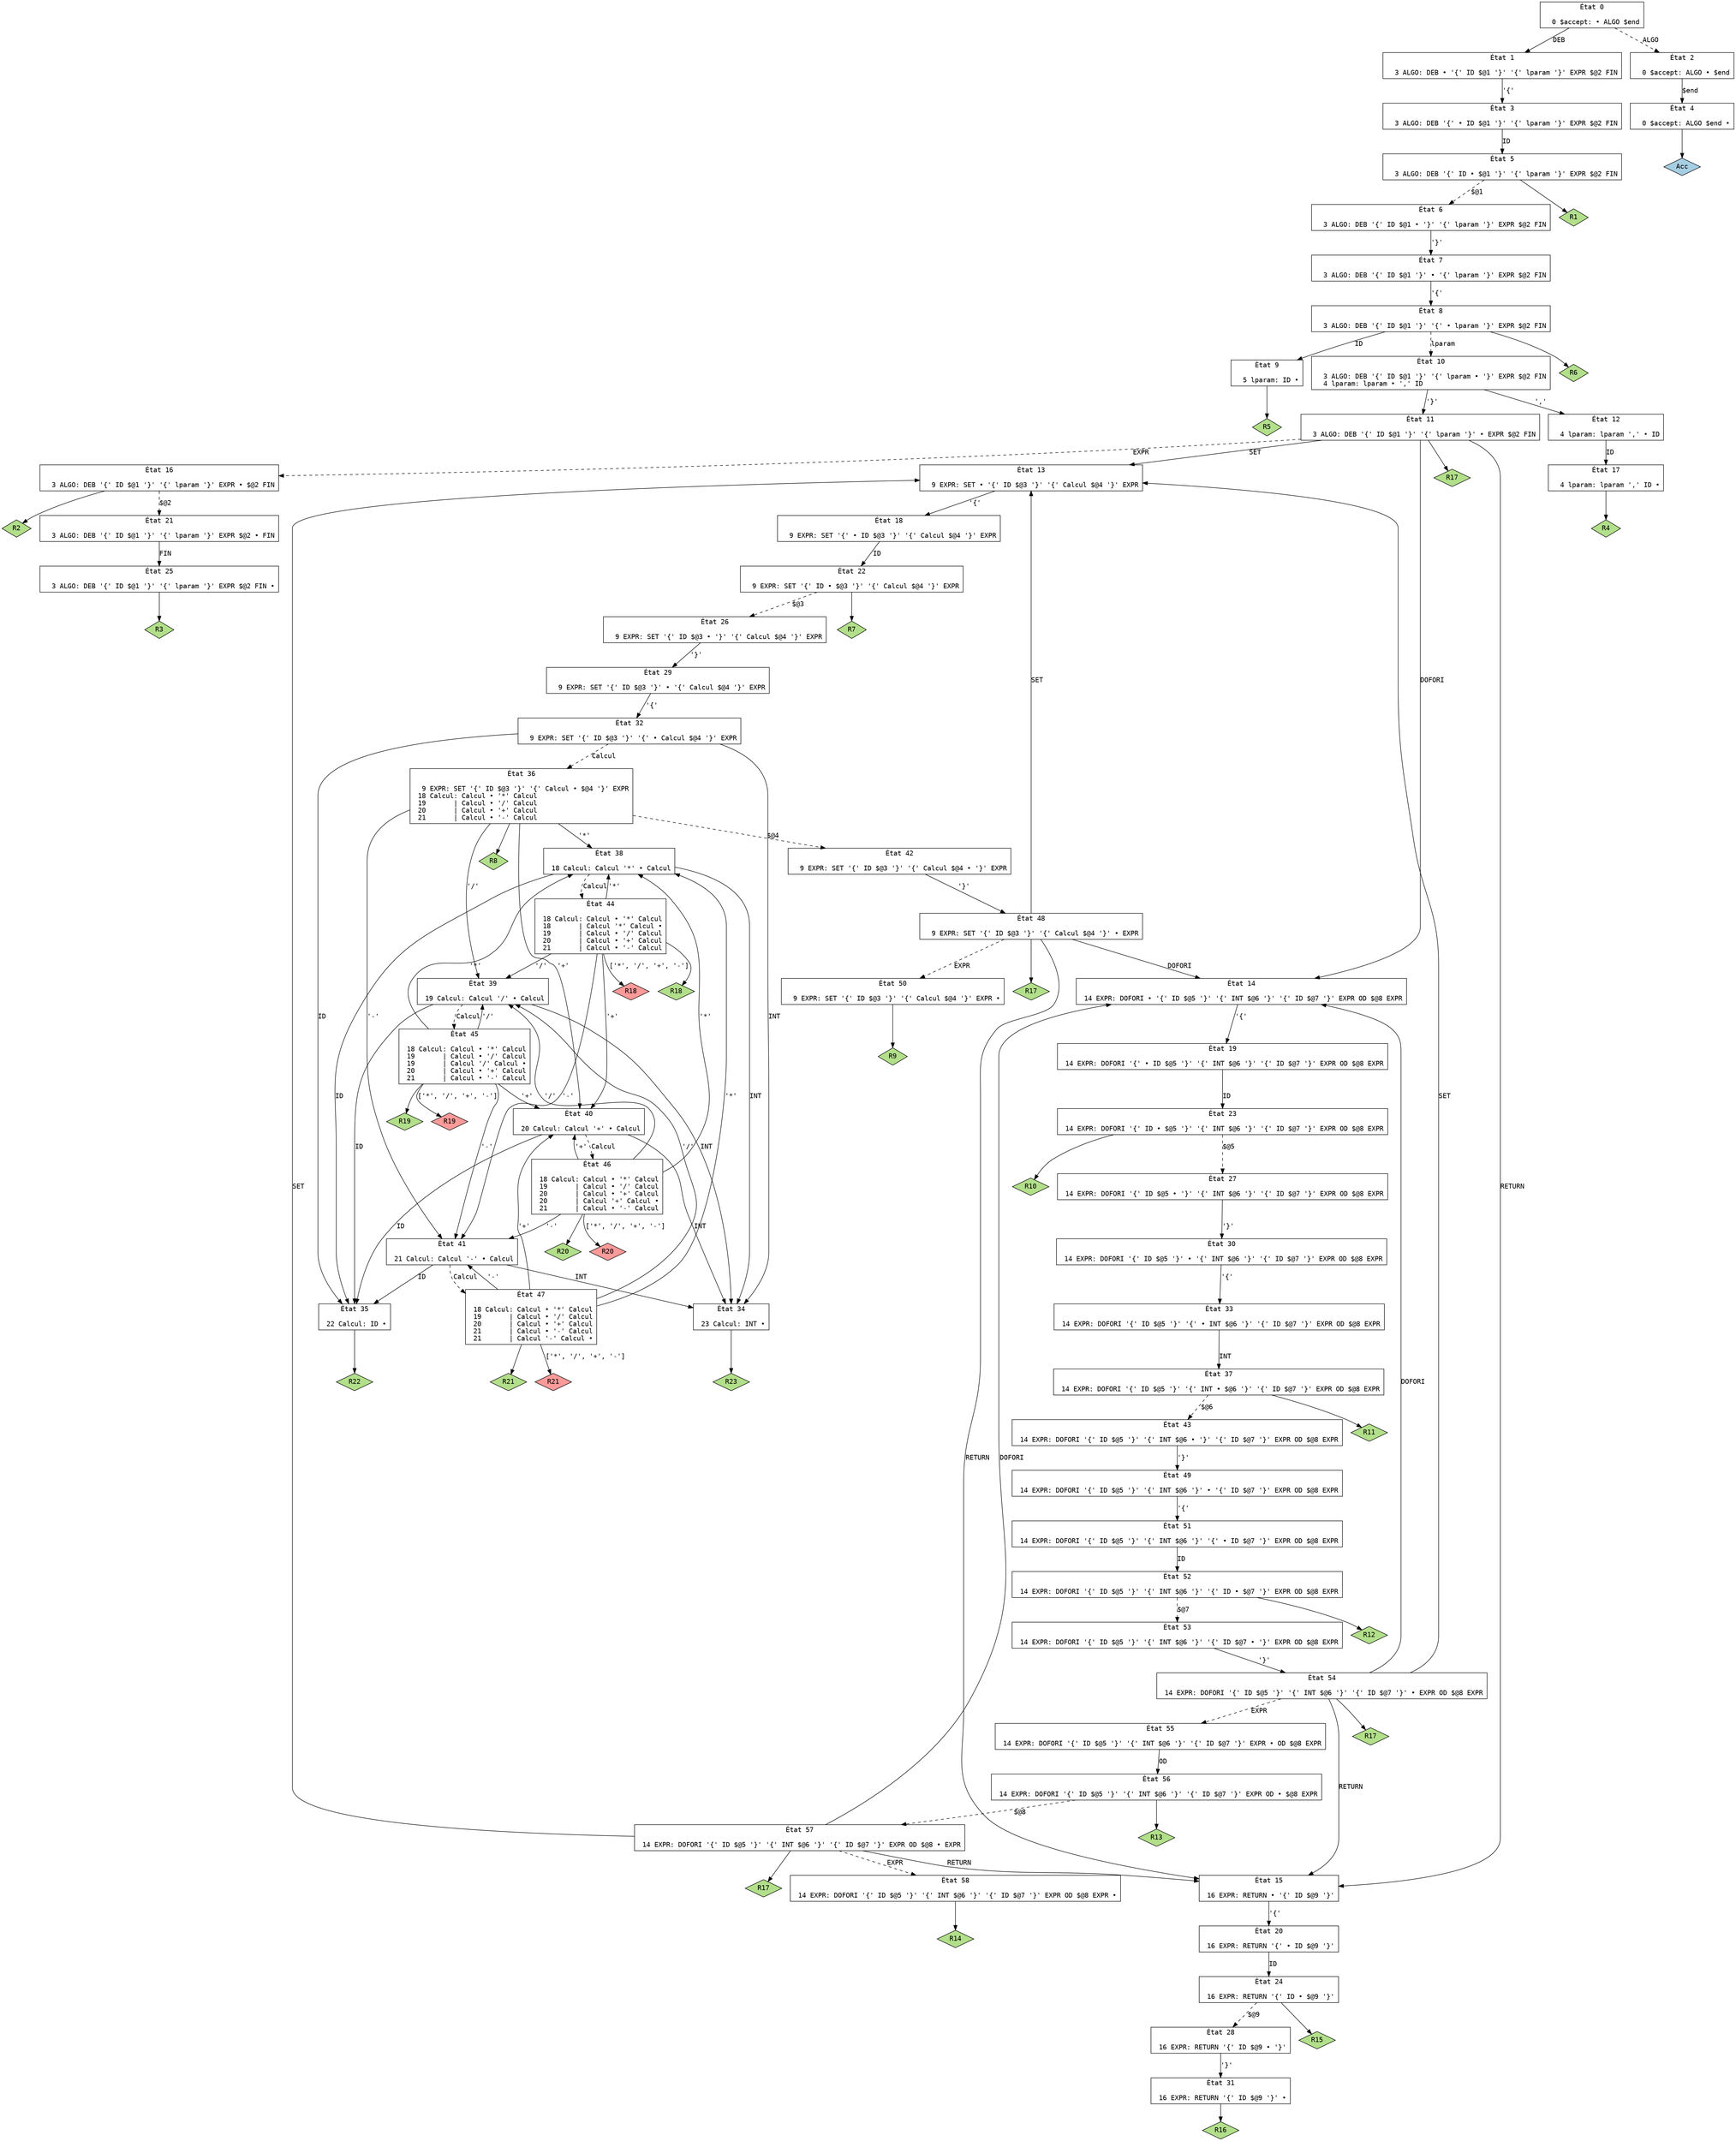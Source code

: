 // Produit par GNU Bison 3.8.2.
// Rapporter les bugs à <bug-bison@gnu.org>.
// Page d'accueil: <https://www.gnu.org/software/bison/>.

digraph "puissance.y"
{
  node [fontname = courier, shape = box, colorscheme = paired6]
  edge [fontname = courier]

  0 [label="État 0\n\l  0 $accept: • ALGO $end\l"]
  0 -> 1 [style=solid label="DEB"]
  0 -> 2 [style=dashed label="ALGO"]
  1 [label="État 1\n\l  3 ALGO: DEB • '{' ID $@1 '}' '{' lparam '}' EXPR $@2 FIN\l"]
  1 -> 3 [style=solid label="'{'"]
  2 [label="État 2\n\l  0 $accept: ALGO • $end\l"]
  2 -> 4 [style=solid label="$end"]
  3 [label="État 3\n\l  3 ALGO: DEB '{' • ID $@1 '}' '{' lparam '}' EXPR $@2 FIN\l"]
  3 -> 5 [style=solid label="ID"]
  4 [label="État 4\n\l  0 $accept: ALGO $end •\l"]
  4 -> "4R0" [style=solid]
 "4R0" [label="Acc", fillcolor=1, shape=diamond, style=filled]
  5 [label="État 5\n\l  3 ALGO: DEB '{' ID • $@1 '}' '{' lparam '}' EXPR $@2 FIN\l"]
  5 -> 6 [style=dashed label="$@1"]
  5 -> "5R1" [style=solid]
 "5R1" [label="R1", fillcolor=3, shape=diamond, style=filled]
  6 [label="État 6\n\l  3 ALGO: DEB '{' ID $@1 • '}' '{' lparam '}' EXPR $@2 FIN\l"]
  6 -> 7 [style=solid label="'}'"]
  7 [label="État 7\n\l  3 ALGO: DEB '{' ID $@1 '}' • '{' lparam '}' EXPR $@2 FIN\l"]
  7 -> 8 [style=solid label="'{'"]
  8 [label="État 8\n\l  3 ALGO: DEB '{' ID $@1 '}' '{' • lparam '}' EXPR $@2 FIN\l"]
  8 -> 9 [style=solid label="ID"]
  8 -> 10 [style=dashed label="lparam"]
  8 -> "8R6" [style=solid]
 "8R6" [label="R6", fillcolor=3, shape=diamond, style=filled]
  9 [label="État 9\n\l  5 lparam: ID •\l"]
  9 -> "9R5" [style=solid]
 "9R5" [label="R5", fillcolor=3, shape=diamond, style=filled]
  10 [label="État 10\n\l  3 ALGO: DEB '{' ID $@1 '}' '{' lparam • '}' EXPR $@2 FIN\l  4 lparam: lparam • ',' ID\l"]
  10 -> 11 [style=solid label="'}'"]
  10 -> 12 [style=solid label="','"]
  11 [label="État 11\n\l  3 ALGO: DEB '{' ID $@1 '}' '{' lparam '}' • EXPR $@2 FIN\l"]
  11 -> 13 [style=solid label="SET"]
  11 -> 14 [style=solid label="DOFORI"]
  11 -> 15 [style=solid label="RETURN"]
  11 -> 16 [style=dashed label="EXPR"]
  11 -> "11R17" [style=solid]
 "11R17" [label="R17", fillcolor=3, shape=diamond, style=filled]
  12 [label="État 12\n\l  4 lparam: lparam ',' • ID\l"]
  12 -> 17 [style=solid label="ID"]
  13 [label="État 13\n\l  9 EXPR: SET • '{' ID $@3 '}' '{' Calcul $@4 '}' EXPR\l"]
  13 -> 18 [style=solid label="'{'"]
  14 [label="État 14\n\l 14 EXPR: DOFORI • '{' ID $@5 '}' '{' INT $@6 '}' '{' ID $@7 '}' EXPR OD $@8 EXPR\l"]
  14 -> 19 [style=solid label="'{'"]
  15 [label="État 15\n\l 16 EXPR: RETURN • '{' ID $@9 '}'\l"]
  15 -> 20 [style=solid label="'{'"]
  16 [label="État 16\n\l  3 ALGO: DEB '{' ID $@1 '}' '{' lparam '}' EXPR • $@2 FIN\l"]
  16 -> 21 [style=dashed label="$@2"]
  16 -> "16R2" [style=solid]
 "16R2" [label="R2", fillcolor=3, shape=diamond, style=filled]
  17 [label="État 17\n\l  4 lparam: lparam ',' ID •\l"]
  17 -> "17R4" [style=solid]
 "17R4" [label="R4", fillcolor=3, shape=diamond, style=filled]
  18 [label="État 18\n\l  9 EXPR: SET '{' • ID $@3 '}' '{' Calcul $@4 '}' EXPR\l"]
  18 -> 22 [style=solid label="ID"]
  19 [label="État 19\n\l 14 EXPR: DOFORI '{' • ID $@5 '}' '{' INT $@6 '}' '{' ID $@7 '}' EXPR OD $@8 EXPR\l"]
  19 -> 23 [style=solid label="ID"]
  20 [label="État 20\n\l 16 EXPR: RETURN '{' • ID $@9 '}'\l"]
  20 -> 24 [style=solid label="ID"]
  21 [label="État 21\n\l  3 ALGO: DEB '{' ID $@1 '}' '{' lparam '}' EXPR $@2 • FIN\l"]
  21 -> 25 [style=solid label="FIN"]
  22 [label="État 22\n\l  9 EXPR: SET '{' ID • $@3 '}' '{' Calcul $@4 '}' EXPR\l"]
  22 -> 26 [style=dashed label="$@3"]
  22 -> "22R7" [style=solid]
 "22R7" [label="R7", fillcolor=3, shape=diamond, style=filled]
  23 [label="État 23\n\l 14 EXPR: DOFORI '{' ID • $@5 '}' '{' INT $@6 '}' '{' ID $@7 '}' EXPR OD $@8 EXPR\l"]
  23 -> 27 [style=dashed label="$@5"]
  23 -> "23R10" [style=solid]
 "23R10" [label="R10", fillcolor=3, shape=diamond, style=filled]
  24 [label="État 24\n\l 16 EXPR: RETURN '{' ID • $@9 '}'\l"]
  24 -> 28 [style=dashed label="$@9"]
  24 -> "24R15" [style=solid]
 "24R15" [label="R15", fillcolor=3, shape=diamond, style=filled]
  25 [label="État 25\n\l  3 ALGO: DEB '{' ID $@1 '}' '{' lparam '}' EXPR $@2 FIN •\l"]
  25 -> "25R3" [style=solid]
 "25R3" [label="R3", fillcolor=3, shape=diamond, style=filled]
  26 [label="État 26\n\l  9 EXPR: SET '{' ID $@3 • '}' '{' Calcul $@4 '}' EXPR\l"]
  26 -> 29 [style=solid label="'}'"]
  27 [label="État 27\n\l 14 EXPR: DOFORI '{' ID $@5 • '}' '{' INT $@6 '}' '{' ID $@7 '}' EXPR OD $@8 EXPR\l"]
  27 -> 30 [style=solid label="'}'"]
  28 [label="État 28\n\l 16 EXPR: RETURN '{' ID $@9 • '}'\l"]
  28 -> 31 [style=solid label="'}'"]
  29 [label="État 29\n\l  9 EXPR: SET '{' ID $@3 '}' • '{' Calcul $@4 '}' EXPR\l"]
  29 -> 32 [style=solid label="'{'"]
  30 [label="État 30\n\l 14 EXPR: DOFORI '{' ID $@5 '}' • '{' INT $@6 '}' '{' ID $@7 '}' EXPR OD $@8 EXPR\l"]
  30 -> 33 [style=solid label="'{'"]
  31 [label="État 31\n\l 16 EXPR: RETURN '{' ID $@9 '}' •\l"]
  31 -> "31R16" [style=solid]
 "31R16" [label="R16", fillcolor=3, shape=diamond, style=filled]
  32 [label="État 32\n\l  9 EXPR: SET '{' ID $@3 '}' '{' • Calcul $@4 '}' EXPR\l"]
  32 -> 34 [style=solid label="INT"]
  32 -> 35 [style=solid label="ID"]
  32 -> 36 [style=dashed label="Calcul"]
  33 [label="État 33\n\l 14 EXPR: DOFORI '{' ID $@5 '}' '{' • INT $@6 '}' '{' ID $@7 '}' EXPR OD $@8 EXPR\l"]
  33 -> 37 [style=solid label="INT"]
  34 [label="État 34\n\l 23 Calcul: INT •\l"]
  34 -> "34R23" [style=solid]
 "34R23" [label="R23", fillcolor=3, shape=diamond, style=filled]
  35 [label="État 35\n\l 22 Calcul: ID •\l"]
  35 -> "35R22" [style=solid]
 "35R22" [label="R22", fillcolor=3, shape=diamond, style=filled]
  36 [label="État 36\n\l  9 EXPR: SET '{' ID $@3 '}' '{' Calcul • $@4 '}' EXPR\l 18 Calcul: Calcul • '*' Calcul\l 19       | Calcul • '/' Calcul\l 20       | Calcul • '+' Calcul\l 21       | Calcul • '-' Calcul\l"]
  36 -> 38 [style=solid label="'*'"]
  36 -> 39 [style=solid label="'/'"]
  36 -> 40 [style=solid label="'+'"]
  36 -> 41 [style=solid label="'-'"]
  36 -> 42 [style=dashed label="$@4"]
  36 -> "36R8" [style=solid]
 "36R8" [label="R8", fillcolor=3, shape=diamond, style=filled]
  37 [label="État 37\n\l 14 EXPR: DOFORI '{' ID $@5 '}' '{' INT • $@6 '}' '{' ID $@7 '}' EXPR OD $@8 EXPR\l"]
  37 -> 43 [style=dashed label="$@6"]
  37 -> "37R11" [style=solid]
 "37R11" [label="R11", fillcolor=3, shape=diamond, style=filled]
  38 [label="État 38\n\l 18 Calcul: Calcul '*' • Calcul\l"]
  38 -> 34 [style=solid label="INT"]
  38 -> 35 [style=solid label="ID"]
  38 -> 44 [style=dashed label="Calcul"]
  39 [label="État 39\n\l 19 Calcul: Calcul '/' • Calcul\l"]
  39 -> 34 [style=solid label="INT"]
  39 -> 35 [style=solid label="ID"]
  39 -> 45 [style=dashed label="Calcul"]
  40 [label="État 40\n\l 20 Calcul: Calcul '+' • Calcul\l"]
  40 -> 34 [style=solid label="INT"]
  40 -> 35 [style=solid label="ID"]
  40 -> 46 [style=dashed label="Calcul"]
  41 [label="État 41\n\l 21 Calcul: Calcul '-' • Calcul\l"]
  41 -> 34 [style=solid label="INT"]
  41 -> 35 [style=solid label="ID"]
  41 -> 47 [style=dashed label="Calcul"]
  42 [label="État 42\n\l  9 EXPR: SET '{' ID $@3 '}' '{' Calcul $@4 • '}' EXPR\l"]
  42 -> 48 [style=solid label="'}'"]
  43 [label="État 43\n\l 14 EXPR: DOFORI '{' ID $@5 '}' '{' INT $@6 • '}' '{' ID $@7 '}' EXPR OD $@8 EXPR\l"]
  43 -> 49 [style=solid label="'}'"]
  44 [label="État 44\n\l 18 Calcul: Calcul • '*' Calcul\l 18       | Calcul '*' Calcul •\l 19       | Calcul • '/' Calcul\l 20       | Calcul • '+' Calcul\l 21       | Calcul • '-' Calcul\l"]
  44 -> 38 [style=solid label="'*'"]
  44 -> 39 [style=solid label="'/'"]
  44 -> 40 [style=solid label="'+'"]
  44 -> 41 [style=solid label="'-'"]
  44 -> "44R18d" [label="['*', '/', '+', '-']", style=solid]
 "44R18d" [label="R18", fillcolor=5, shape=diamond, style=filled]
  44 -> "44R18" [style=solid]
 "44R18" [label="R18", fillcolor=3, shape=diamond, style=filled]
  45 [label="État 45\n\l 18 Calcul: Calcul • '*' Calcul\l 19       | Calcul • '/' Calcul\l 19       | Calcul '/' Calcul •\l 20       | Calcul • '+' Calcul\l 21       | Calcul • '-' Calcul\l"]
  45 -> 38 [style=solid label="'*'"]
  45 -> 39 [style=solid label="'/'"]
  45 -> 40 [style=solid label="'+'"]
  45 -> 41 [style=solid label="'-'"]
  45 -> "45R19d" [label="['*', '/', '+', '-']", style=solid]
 "45R19d" [label="R19", fillcolor=5, shape=diamond, style=filled]
  45 -> "45R19" [style=solid]
 "45R19" [label="R19", fillcolor=3, shape=diamond, style=filled]
  46 [label="État 46\n\l 18 Calcul: Calcul • '*' Calcul\l 19       | Calcul • '/' Calcul\l 20       | Calcul • '+' Calcul\l 20       | Calcul '+' Calcul •\l 21       | Calcul • '-' Calcul\l"]
  46 -> 38 [style=solid label="'*'"]
  46 -> 39 [style=solid label="'/'"]
  46 -> 40 [style=solid label="'+'"]
  46 -> 41 [style=solid label="'-'"]
  46 -> "46R20d" [label="['*', '/', '+', '-']", style=solid]
 "46R20d" [label="R20", fillcolor=5, shape=diamond, style=filled]
  46 -> "46R20" [style=solid]
 "46R20" [label="R20", fillcolor=3, shape=diamond, style=filled]
  47 [label="État 47\n\l 18 Calcul: Calcul • '*' Calcul\l 19       | Calcul • '/' Calcul\l 20       | Calcul • '+' Calcul\l 21       | Calcul • '-' Calcul\l 21       | Calcul '-' Calcul •\l"]
  47 -> 38 [style=solid label="'*'"]
  47 -> 39 [style=solid label="'/'"]
  47 -> 40 [style=solid label="'+'"]
  47 -> 41 [style=solid label="'-'"]
  47 -> "47R21d" [label="['*', '/', '+', '-']", style=solid]
 "47R21d" [label="R21", fillcolor=5, shape=diamond, style=filled]
  47 -> "47R21" [style=solid]
 "47R21" [label="R21", fillcolor=3, shape=diamond, style=filled]
  48 [label="État 48\n\l  9 EXPR: SET '{' ID $@3 '}' '{' Calcul $@4 '}' • EXPR\l"]
  48 -> 13 [style=solid label="SET"]
  48 -> 14 [style=solid label="DOFORI"]
  48 -> 15 [style=solid label="RETURN"]
  48 -> 50 [style=dashed label="EXPR"]
  48 -> "48R17" [style=solid]
 "48R17" [label="R17", fillcolor=3, shape=diamond, style=filled]
  49 [label="État 49\n\l 14 EXPR: DOFORI '{' ID $@5 '}' '{' INT $@6 '}' • '{' ID $@7 '}' EXPR OD $@8 EXPR\l"]
  49 -> 51 [style=solid label="'{'"]
  50 [label="État 50\n\l  9 EXPR: SET '{' ID $@3 '}' '{' Calcul $@4 '}' EXPR •\l"]
  50 -> "50R9" [style=solid]
 "50R9" [label="R9", fillcolor=3, shape=diamond, style=filled]
  51 [label="État 51\n\l 14 EXPR: DOFORI '{' ID $@5 '}' '{' INT $@6 '}' '{' • ID $@7 '}' EXPR OD $@8 EXPR\l"]
  51 -> 52 [style=solid label="ID"]
  52 [label="État 52\n\l 14 EXPR: DOFORI '{' ID $@5 '}' '{' INT $@6 '}' '{' ID • $@7 '}' EXPR OD $@8 EXPR\l"]
  52 -> 53 [style=dashed label="$@7"]
  52 -> "52R12" [style=solid]
 "52R12" [label="R12", fillcolor=3, shape=diamond, style=filled]
  53 [label="État 53\n\l 14 EXPR: DOFORI '{' ID $@5 '}' '{' INT $@6 '}' '{' ID $@7 • '}' EXPR OD $@8 EXPR\l"]
  53 -> 54 [style=solid label="'}'"]
  54 [label="État 54\n\l 14 EXPR: DOFORI '{' ID $@5 '}' '{' INT $@6 '}' '{' ID $@7 '}' • EXPR OD $@8 EXPR\l"]
  54 -> 13 [style=solid label="SET"]
  54 -> 14 [style=solid label="DOFORI"]
  54 -> 15 [style=solid label="RETURN"]
  54 -> 55 [style=dashed label="EXPR"]
  54 -> "54R17" [style=solid]
 "54R17" [label="R17", fillcolor=3, shape=diamond, style=filled]
  55 [label="État 55\n\l 14 EXPR: DOFORI '{' ID $@5 '}' '{' INT $@6 '}' '{' ID $@7 '}' EXPR • OD $@8 EXPR\l"]
  55 -> 56 [style=solid label="OD"]
  56 [label="État 56\n\l 14 EXPR: DOFORI '{' ID $@5 '}' '{' INT $@6 '}' '{' ID $@7 '}' EXPR OD • $@8 EXPR\l"]
  56 -> 57 [style=dashed label="$@8"]
  56 -> "56R13" [style=solid]
 "56R13" [label="R13", fillcolor=3, shape=diamond, style=filled]
  57 [label="État 57\n\l 14 EXPR: DOFORI '{' ID $@5 '}' '{' INT $@6 '}' '{' ID $@7 '}' EXPR OD $@8 • EXPR\l"]
  57 -> 13 [style=solid label="SET"]
  57 -> 14 [style=solid label="DOFORI"]
  57 -> 15 [style=solid label="RETURN"]
  57 -> 58 [style=dashed label="EXPR"]
  57 -> "57R17" [style=solid]
 "57R17" [label="R17", fillcolor=3, shape=diamond, style=filled]
  58 [label="État 58\n\l 14 EXPR: DOFORI '{' ID $@5 '}' '{' INT $@6 '}' '{' ID $@7 '}' EXPR OD $@8 EXPR •\l"]
  58 -> "58R14" [style=solid]
 "58R14" [label="R14", fillcolor=3, shape=diamond, style=filled]
}
